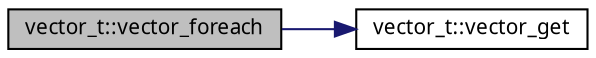 digraph "vector_t::vector_foreach"
{
 // INTERACTIVE_SVG=YES
 // LATEX_PDF_SIZE
  bgcolor="transparent";
  edge [fontname="Mononoki",fontsize="10",labelfontname="Mononoki",labelfontsize="10"];
  node [fontname="Mononoki",fontsize="10",shape=record];
  rankdir="LR";
  Node1 [label="vector_t::vector_foreach",height=0.2,width=0.4,color="black", fillcolor="grey75", style="filled", fontcolor="black",tooltip="Perform immutable action on each element of the vector."];
  Node1 -> Node2 [color="midnightblue",fontsize="10",style="solid",fontname="Mononoki"];
  Node2 [label="vector_t::vector_get",height=0.2,width=0.4,color="black",URL="$group__Vector.html#ga9437d9506a3b2799f595c88b82f160b3",tooltip="Returns pointer for the element at index."];
}
